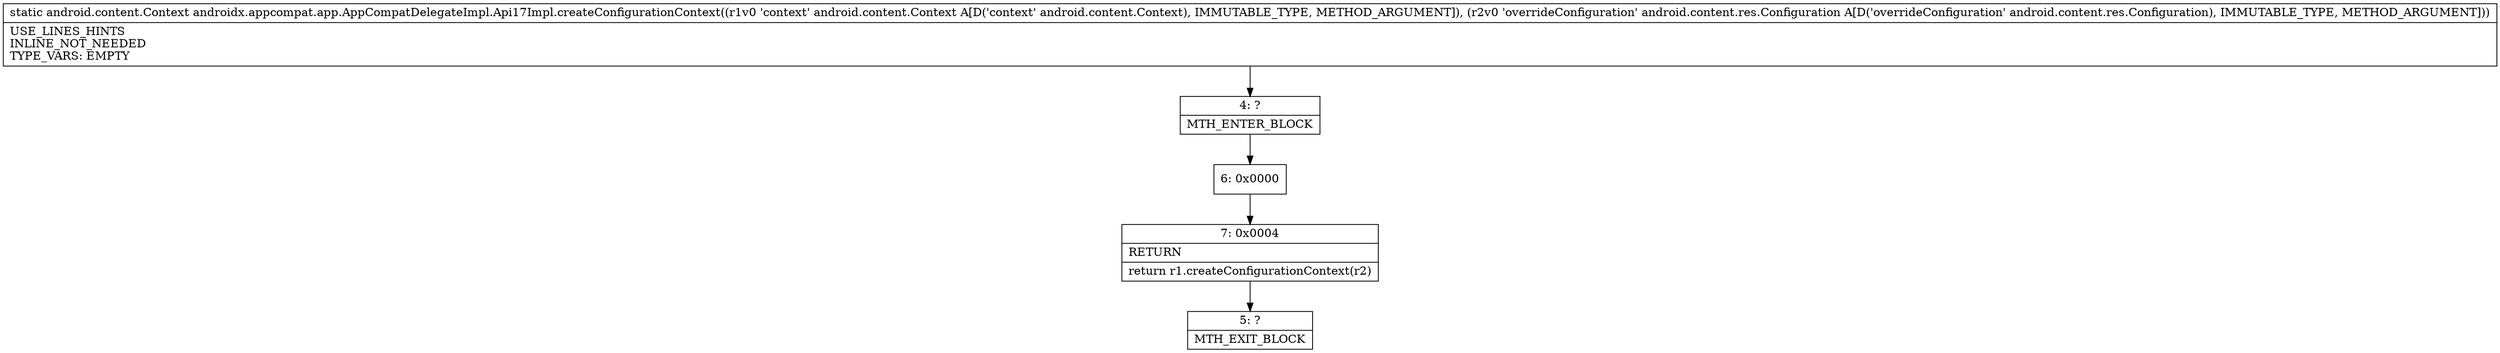 digraph "CFG forandroidx.appcompat.app.AppCompatDelegateImpl.Api17Impl.createConfigurationContext(Landroid\/content\/Context;Landroid\/content\/res\/Configuration;)Landroid\/content\/Context;" {
Node_4 [shape=record,label="{4\:\ ?|MTH_ENTER_BLOCK\l}"];
Node_6 [shape=record,label="{6\:\ 0x0000}"];
Node_7 [shape=record,label="{7\:\ 0x0004|RETURN\l|return r1.createConfigurationContext(r2)\l}"];
Node_5 [shape=record,label="{5\:\ ?|MTH_EXIT_BLOCK\l}"];
MethodNode[shape=record,label="{static android.content.Context androidx.appcompat.app.AppCompatDelegateImpl.Api17Impl.createConfigurationContext((r1v0 'context' android.content.Context A[D('context' android.content.Context), IMMUTABLE_TYPE, METHOD_ARGUMENT]), (r2v0 'overrideConfiguration' android.content.res.Configuration A[D('overrideConfiguration' android.content.res.Configuration), IMMUTABLE_TYPE, METHOD_ARGUMENT]))  | USE_LINES_HINTS\lINLINE_NOT_NEEDED\lTYPE_VARS: EMPTY\l}"];
MethodNode -> Node_4;Node_4 -> Node_6;
Node_6 -> Node_7;
Node_7 -> Node_5;
}

